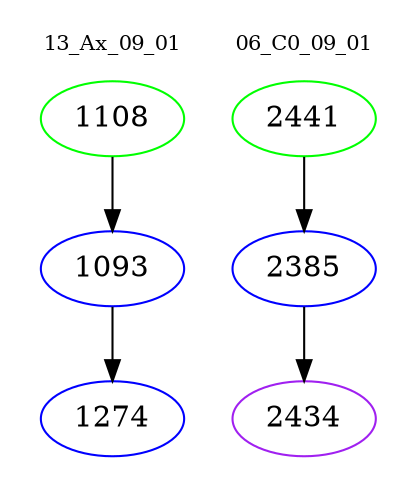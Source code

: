 digraph{
subgraph cluster_0 {
color = white
label = "13_Ax_09_01";
fontsize=10;
T0_1108 [label="1108", color="green"]
T0_1108 -> T0_1093 [color="black"]
T0_1093 [label="1093", color="blue"]
T0_1093 -> T0_1274 [color="black"]
T0_1274 [label="1274", color="blue"]
}
subgraph cluster_1 {
color = white
label = "06_C0_09_01";
fontsize=10;
T1_2441 [label="2441", color="green"]
T1_2441 -> T1_2385 [color="black"]
T1_2385 [label="2385", color="blue"]
T1_2385 -> T1_2434 [color="black"]
T1_2434 [label="2434", color="purple"]
}
}
